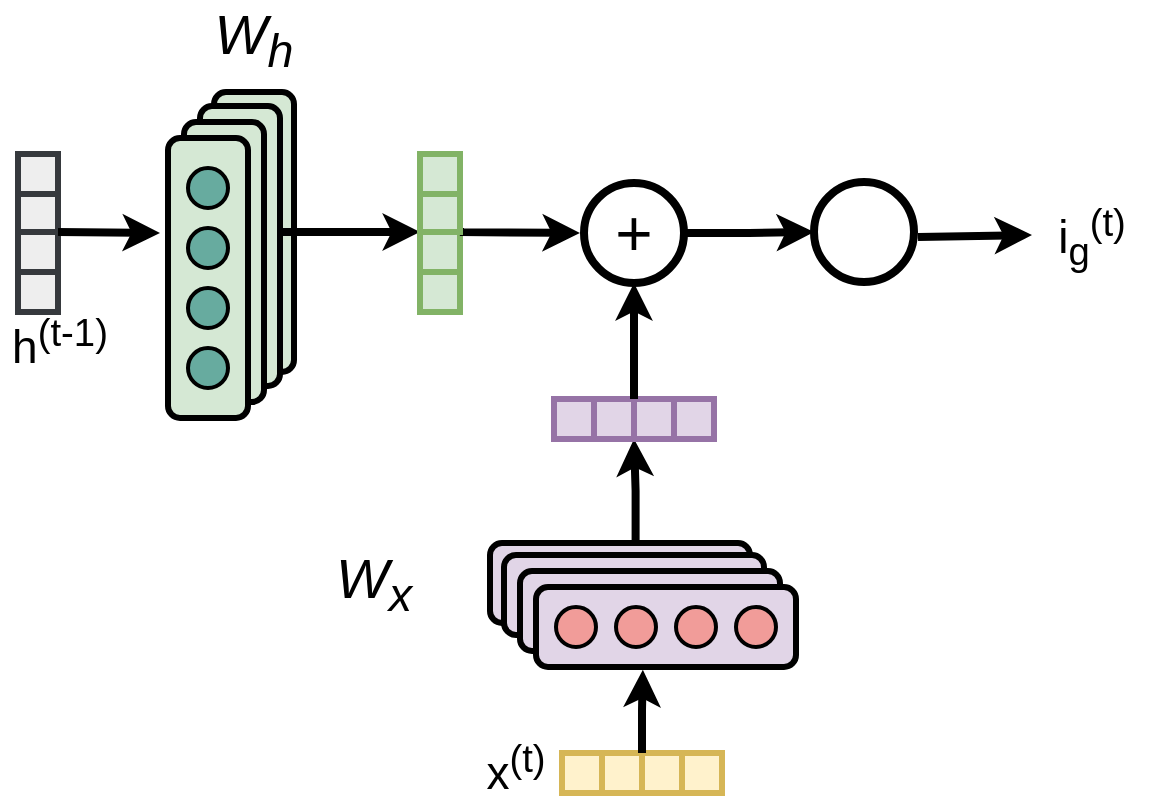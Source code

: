 <mxfile version="24.2.1" type="github">
  <diagram name="Page-1" id="qYGnwQKeW0QVVgXgxwFU">
    <mxGraphModel dx="-71" dy="453" grid="1" gridSize="10" guides="1" tooltips="1" connect="1" arrows="1" fold="1" page="1" pageScale="1" pageWidth="850" pageHeight="1100" math="0" shadow="0">
      <root>
        <mxCell id="0" />
        <mxCell id="1" parent="0" />
        <mxCell id="_G9vp7A2_aAfUCTHlnE7-1" style="edgeStyle=orthogonalEdgeStyle;rounded=0;orthogonalLoop=1;jettySize=auto;html=1;exitX=0.56;exitY=-0.009;exitDx=0;exitDy=0;entryX=0;entryY=1;entryDx=0;entryDy=0;strokeWidth=4;exitPerimeter=0;" edge="1" parent="1" source="_G9vp7A2_aAfUCTHlnE7-2" target="_G9vp7A2_aAfUCTHlnE7-38">
          <mxGeometry relative="1" as="geometry" />
        </mxCell>
        <mxCell id="_G9vp7A2_aAfUCTHlnE7-2" value="" style="rounded=1;whiteSpace=wrap;html=1;fontSize=12;glass=0;strokeWidth=3;shadow=0;fillColor=#e1d5e7;strokeColor=#000000;" vertex="1" parent="1">
          <mxGeometry x="1105" y="276.5" width="130" height="40" as="geometry" />
        </mxCell>
        <mxCell id="_G9vp7A2_aAfUCTHlnE7-3" value="" style="ellipse;whiteSpace=wrap;html=1;aspect=fixed;strokeWidth=2;fillColor=#F19C99;strokeColor=#000000;" vertex="1" parent="1">
          <mxGeometry x="1115" y="286.5" width="20" height="20" as="geometry" />
        </mxCell>
        <mxCell id="_G9vp7A2_aAfUCTHlnE7-4" value="" style="ellipse;whiteSpace=wrap;html=1;aspect=fixed;strokeWidth=2;fillColor=#F19C99;strokeColor=#000000;" vertex="1" parent="1">
          <mxGeometry x="1145" y="286.5" width="20" height="20" as="geometry" />
        </mxCell>
        <mxCell id="_G9vp7A2_aAfUCTHlnE7-5" value="" style="ellipse;whiteSpace=wrap;html=1;aspect=fixed;strokeWidth=2;fillColor=#F19C99;strokeColor=#000000;" vertex="1" parent="1">
          <mxGeometry x="1175" y="286.5" width="20" height="20" as="geometry" />
        </mxCell>
        <mxCell id="_G9vp7A2_aAfUCTHlnE7-6" value="" style="ellipse;whiteSpace=wrap;html=1;aspect=fixed;strokeWidth=2;fillColor=#F19C99;strokeColor=#000000;" vertex="1" parent="1">
          <mxGeometry x="1205" y="286.5" width="20" height="20" as="geometry" />
        </mxCell>
        <mxCell id="_G9vp7A2_aAfUCTHlnE7-8" value="" style="rounded=1;whiteSpace=wrap;html=1;fontSize=12;glass=0;strokeWidth=3;shadow=0;rotation=90;fillColor=#d5e8d4;strokeColor=#000000;" vertex="1" parent="1">
          <mxGeometry x="917" y="101" width="140" height="40" as="geometry" />
        </mxCell>
        <mxCell id="_G9vp7A2_aAfUCTHlnE7-9" value="" style="ellipse;whiteSpace=wrap;html=1;aspect=fixed;strokeWidth=2;fillColor=#67AB9F;strokeColor=#000000;" vertex="1" parent="1">
          <mxGeometry x="977" y="66" width="20" height="20" as="geometry" />
        </mxCell>
        <mxCell id="_G9vp7A2_aAfUCTHlnE7-10" value="" style="ellipse;whiteSpace=wrap;html=1;aspect=fixed;strokeWidth=2;fillColor=#67AB9F;strokeColor=#000000;" vertex="1" parent="1">
          <mxGeometry x="977" y="96" width="20" height="20" as="geometry" />
        </mxCell>
        <mxCell id="_G9vp7A2_aAfUCTHlnE7-11" value="" style="ellipse;whiteSpace=wrap;html=1;aspect=fixed;strokeWidth=2;fillColor=#67AB9F;strokeColor=#000000;" vertex="1" parent="1">
          <mxGeometry x="977" y="126" width="20" height="20" as="geometry" />
        </mxCell>
        <mxCell id="_G9vp7A2_aAfUCTHlnE7-12" value="" style="ellipse;whiteSpace=wrap;html=1;aspect=fixed;strokeWidth=2;fillColor=#67AB9F;strokeColor=#000000;" vertex="1" parent="1">
          <mxGeometry x="977" y="156" width="20" height="20" as="geometry" />
        </mxCell>
        <mxCell id="_G9vp7A2_aAfUCTHlnE7-14" value="x&lt;sup&gt;(t)&lt;/sup&gt;" style="text;html=1;align=center;verticalAlign=middle;whiteSpace=wrap;rounded=0;fontSize=23;strokeWidth=4;" vertex="1" parent="1">
          <mxGeometry x="1088" y="373.5" width="60" height="30" as="geometry" />
        </mxCell>
        <mxCell id="_G9vp7A2_aAfUCTHlnE7-16" value="W&lt;sub&gt;x&lt;/sub&gt;" style="text;html=1;align=center;verticalAlign=middle;whiteSpace=wrap;rounded=0;fontSize=28;fontStyle=2" vertex="1" parent="1">
          <mxGeometry x="1017" y="281.5" width="60" height="30" as="geometry" />
        </mxCell>
        <mxCell id="_G9vp7A2_aAfUCTHlnE7-32" value="" style="rounded=0;whiteSpace=wrap;html=1;strokeWidth=3;fillColor=#fff2cc;strokeColor=#d6b656;" vertex="1" parent="1">
          <mxGeometry x="1141" y="381.5" width="20" height="20" as="geometry" />
        </mxCell>
        <mxCell id="_G9vp7A2_aAfUCTHlnE7-33" value="" style="rounded=0;whiteSpace=wrap;html=1;strokeWidth=3;fillColor=#fff2cc;strokeColor=#d6b656;" vertex="1" parent="1">
          <mxGeometry x="1161" y="381.5" width="20" height="20" as="geometry" />
        </mxCell>
        <mxCell id="_G9vp7A2_aAfUCTHlnE7-34" value="" style="rounded=0;whiteSpace=wrap;html=1;strokeWidth=3;fillColor=#fff2cc;strokeColor=#d6b656;" vertex="1" parent="1">
          <mxGeometry x="1181" y="381.5" width="20" height="20" as="geometry" />
        </mxCell>
        <mxCell id="_G9vp7A2_aAfUCTHlnE7-35" value="" style="rounded=0;whiteSpace=wrap;html=1;strokeWidth=3;fillColor=#fff2cc;strokeColor=#d6b656;" vertex="1" parent="1">
          <mxGeometry x="1201" y="381.5" width="20" height="20" as="geometry" />
        </mxCell>
        <mxCell id="_G9vp7A2_aAfUCTHlnE7-36" value="" style="rounded=0;whiteSpace=wrap;html=1;strokeWidth=3;fillColor=#e1d5e7;strokeColor=#9673a6;" vertex="1" parent="1">
          <mxGeometry x="1137" y="204.5" width="20" height="20" as="geometry" />
        </mxCell>
        <mxCell id="_G9vp7A2_aAfUCTHlnE7-37" value="" style="rounded=0;whiteSpace=wrap;html=1;strokeWidth=3;fillColor=#e1d5e7;strokeColor=#9673a6;" vertex="1" parent="1">
          <mxGeometry x="1157" y="204.5" width="20" height="20" as="geometry" />
        </mxCell>
        <mxCell id="_G9vp7A2_aAfUCTHlnE7-38" value="" style="rounded=0;whiteSpace=wrap;html=1;strokeWidth=3;fillColor=#e1d5e7;strokeColor=#9673a6;" vertex="1" parent="1">
          <mxGeometry x="1177" y="204.5" width="20" height="20" as="geometry" />
        </mxCell>
        <mxCell id="_G9vp7A2_aAfUCTHlnE7-39" value="" style="rounded=0;whiteSpace=wrap;html=1;strokeWidth=3;fillColor=#e1d5e7;strokeColor=#9673a6;" vertex="1" parent="1">
          <mxGeometry x="1197" y="204.5" width="20" height="20" as="geometry" />
        </mxCell>
        <mxCell id="_G9vp7A2_aAfUCTHlnE7-41" style="edgeStyle=orthogonalEdgeStyle;rounded=0;orthogonalLoop=1;jettySize=auto;html=1;exitX=1;exitY=0.5;exitDx=0;exitDy=0;entryX=0;entryY=0.5;entryDx=0;entryDy=0;strokeWidth=4;" edge="1" parent="1" source="_G9vp7A2_aAfUCTHlnE7-42" target="_G9vp7A2_aAfUCTHlnE7-45">
          <mxGeometry relative="1" as="geometry" />
        </mxCell>
        <mxCell id="_G9vp7A2_aAfUCTHlnE7-42" value="+" style="ellipse;whiteSpace=wrap;html=1;aspect=fixed;fontSize=32;strokeWidth=4;" vertex="1" parent="1">
          <mxGeometry x="1152" y="96.5" width="50" height="50" as="geometry" />
        </mxCell>
        <mxCell id="_G9vp7A2_aAfUCTHlnE7-43" style="edgeStyle=orthogonalEdgeStyle;rounded=0;orthogonalLoop=1;jettySize=auto;html=1;exitX=1;exitY=0;exitDx=0;exitDy=0;entryX=0.5;entryY=1;entryDx=0;entryDy=0;strokeWidth=4;" edge="1" parent="1" source="_G9vp7A2_aAfUCTHlnE7-37" target="_G9vp7A2_aAfUCTHlnE7-42">
          <mxGeometry relative="1" as="geometry" />
        </mxCell>
        <mxCell id="_G9vp7A2_aAfUCTHlnE7-45" value="" style="ellipse;whiteSpace=wrap;html=1;aspect=fixed;fontSize=32;strokeWidth=4;" vertex="1" parent="1">
          <mxGeometry x="1267" y="96" width="50" height="50" as="geometry" />
        </mxCell>
        <mxCell id="_G9vp7A2_aAfUCTHlnE7-46" value="" style="endArrow=classic;html=1;rounded=0;exitX=1;exitY=0;exitDx=0;exitDy=0;strokeWidth=4;entryX=0;entryY=0.5;entryDx=0;entryDy=0;" edge="1" parent="1" target="_G9vp7A2_aAfUCTHlnE7-47">
          <mxGeometry width="50" height="50" relative="1" as="geometry">
            <mxPoint x="1319" y="123.5" as="sourcePoint" />
            <mxPoint x="1398" y="123.5" as="targetPoint" />
          </mxGeometry>
        </mxCell>
        <mxCell id="_G9vp7A2_aAfUCTHlnE7-47" value="i&lt;sub&gt;g&lt;/sub&gt;&lt;sup&gt;(t)&lt;/sup&gt;" style="text;html=1;align=center;verticalAlign=middle;whiteSpace=wrap;rounded=0;fontSize=23;strokeWidth=4;" vertex="1" parent="1">
          <mxGeometry x="1376" y="107.5" width="60" height="30" as="geometry" />
        </mxCell>
        <mxCell id="_G9vp7A2_aAfUCTHlnE7-50" value="W&lt;sub&gt;h&lt;/sub&gt;" style="text;html=1;align=center;verticalAlign=middle;whiteSpace=wrap;rounded=0;fontSize=28;fontStyle=2" vertex="1" parent="1">
          <mxGeometry x="957" y="10" width="60" height="30" as="geometry" />
        </mxCell>
        <mxCell id="_G9vp7A2_aAfUCTHlnE7-61" value="h&lt;sup&gt;(t-1)&lt;/sup&gt;" style="text;html=1;align=center;verticalAlign=middle;whiteSpace=wrap;rounded=0;fontSize=23;strokeWidth=4;" vertex="1" parent="1">
          <mxGeometry x="860" y="161" width="60" height="30" as="geometry" />
        </mxCell>
        <mxCell id="_G9vp7A2_aAfUCTHlnE7-62" value="" style="rounded=0;whiteSpace=wrap;html=1;strokeWidth=3;fillColor=#eeeeee;strokeColor=#36393d;" vertex="1" parent="1">
          <mxGeometry x="869" y="141" width="20" height="20" as="geometry" />
        </mxCell>
        <mxCell id="_G9vp7A2_aAfUCTHlnE7-63" value="" style="rounded=0;whiteSpace=wrap;html=1;strokeWidth=3;fillColor=#eeeeee;strokeColor=#36393d;" vertex="1" parent="1">
          <mxGeometry x="869" y="121" width="20" height="20" as="geometry" />
        </mxCell>
        <mxCell id="_G9vp7A2_aAfUCTHlnE7-64" value="" style="rounded=0;whiteSpace=wrap;html=1;strokeWidth=3;fillColor=#eeeeee;strokeColor=#36393d;" vertex="1" parent="1">
          <mxGeometry x="869" y="101" width="20" height="20" as="geometry" />
        </mxCell>
        <mxCell id="_G9vp7A2_aAfUCTHlnE7-65" value="" style="rounded=0;whiteSpace=wrap;html=1;strokeWidth=3;fillColor=#eeeeee;strokeColor=#36393d;" vertex="1" parent="1">
          <mxGeometry x="869" y="82" width="20" height="20" as="geometry" />
        </mxCell>
        <mxCell id="_G9vp7A2_aAfUCTHlnE7-66" style="edgeStyle=orthogonalEdgeStyle;rounded=0;orthogonalLoop=1;jettySize=auto;html=1;exitX=0.403;exitY=0.054;exitDx=0;exitDy=0;entryX=0;entryY=1;entryDx=0;entryDy=0;strokeWidth=4;exitPerimeter=0;" edge="1" parent="1" target="_G9vp7A2_aAfUCTHlnE7-70" source="_G9vp7A2_aAfUCTHlnE7-92">
          <mxGeometry relative="1" as="geometry">
            <Array as="points">
              <mxPoint x="990" y="121" />
            </Array>
            <mxPoint x="1007" y="121.5" as="sourcePoint" />
          </mxGeometry>
        </mxCell>
        <mxCell id="_G9vp7A2_aAfUCTHlnE7-67" value="" style="rounded=0;whiteSpace=wrap;html=1;strokeWidth=3;fillColor=#d5e8d4;strokeColor=#82b366;" vertex="1" parent="1">
          <mxGeometry x="1070" y="141" width="20" height="20" as="geometry" />
        </mxCell>
        <mxCell id="_G9vp7A2_aAfUCTHlnE7-68" value="" style="rounded=0;whiteSpace=wrap;html=1;strokeWidth=3;fillColor=#d5e8d4;strokeColor=#82b366;" vertex="1" parent="1">
          <mxGeometry x="1070" y="121" width="20" height="20" as="geometry" />
        </mxCell>
        <mxCell id="_G9vp7A2_aAfUCTHlnE7-69" style="edgeStyle=orthogonalEdgeStyle;rounded=0;orthogonalLoop=1;jettySize=auto;html=1;exitX=1;exitY=1;exitDx=0;exitDy=0;strokeWidth=4;" edge="1" parent="1">
          <mxGeometry relative="1" as="geometry">
            <Array as="points">
              <mxPoint x="1089.97" y="121" />
              <mxPoint x="1089.97" y="121" />
            </Array>
            <mxPoint x="1149.97" y="121.5" as="targetPoint" />
            <mxPoint x="1091.97" y="121" as="sourcePoint" />
          </mxGeometry>
        </mxCell>
        <mxCell id="_G9vp7A2_aAfUCTHlnE7-70" value="" style="rounded=0;whiteSpace=wrap;html=1;strokeWidth=3;fillColor=#d5e8d4;strokeColor=#82b366;" vertex="1" parent="1">
          <mxGeometry x="1070" y="101" width="20" height="20" as="geometry" />
        </mxCell>
        <mxCell id="_G9vp7A2_aAfUCTHlnE7-71" value="" style="rounded=0;whiteSpace=wrap;html=1;strokeWidth=3;fillColor=#d5e8d4;strokeColor=#82b366;" vertex="1" parent="1">
          <mxGeometry x="1070" y="82" width="20" height="20" as="geometry" />
        </mxCell>
        <mxCell id="_G9vp7A2_aAfUCTHlnE7-87" value="" style="rounded=1;whiteSpace=wrap;html=1;fontSize=12;glass=0;strokeWidth=3;shadow=0;rotation=90;fillColor=#d5e8d4;strokeColor=#000000;" vertex="1" parent="1">
          <mxGeometry x="910" y="108" width="140" height="40" as="geometry" />
        </mxCell>
        <mxCell id="_G9vp7A2_aAfUCTHlnE7-88" value="" style="ellipse;whiteSpace=wrap;html=1;aspect=fixed;strokeWidth=2;fillColor=#67AB9F;strokeColor=#000000;" vertex="1" parent="1">
          <mxGeometry x="970" y="73" width="20" height="20" as="geometry" />
        </mxCell>
        <mxCell id="_G9vp7A2_aAfUCTHlnE7-89" value="" style="ellipse;whiteSpace=wrap;html=1;aspect=fixed;strokeWidth=2;fillColor=#67AB9F;strokeColor=#000000;" vertex="1" parent="1">
          <mxGeometry x="970" y="103" width="20" height="20" as="geometry" />
        </mxCell>
        <mxCell id="_G9vp7A2_aAfUCTHlnE7-90" value="" style="ellipse;whiteSpace=wrap;html=1;aspect=fixed;strokeWidth=2;fillColor=#67AB9F;strokeColor=#000000;" vertex="1" parent="1">
          <mxGeometry x="970" y="133" width="20" height="20" as="geometry" />
        </mxCell>
        <mxCell id="_G9vp7A2_aAfUCTHlnE7-91" value="" style="ellipse;whiteSpace=wrap;html=1;aspect=fixed;strokeWidth=2;fillColor=#67AB9F;strokeColor=#000000;" vertex="1" parent="1">
          <mxGeometry x="970" y="163" width="20" height="20" as="geometry" />
        </mxCell>
        <mxCell id="_G9vp7A2_aAfUCTHlnE7-92" value="" style="rounded=1;whiteSpace=wrap;html=1;fontSize=12;glass=0;strokeWidth=3;shadow=0;rotation=90;fillColor=#d5e8d4;strokeColor=#000000;" vertex="1" parent="1">
          <mxGeometry x="902" y="116" width="140" height="40" as="geometry" />
        </mxCell>
        <mxCell id="_G9vp7A2_aAfUCTHlnE7-93" value="" style="ellipse;whiteSpace=wrap;html=1;aspect=fixed;strokeWidth=2;fillColor=#67AB9F;strokeColor=#000000;" vertex="1" parent="1">
          <mxGeometry x="962" y="81" width="20" height="20" as="geometry" />
        </mxCell>
        <mxCell id="_G9vp7A2_aAfUCTHlnE7-94" value="" style="ellipse;whiteSpace=wrap;html=1;aspect=fixed;strokeWidth=2;fillColor=#67AB9F;strokeColor=#000000;" vertex="1" parent="1">
          <mxGeometry x="962" y="111" width="20" height="20" as="geometry" />
        </mxCell>
        <mxCell id="_G9vp7A2_aAfUCTHlnE7-95" value="" style="ellipse;whiteSpace=wrap;html=1;aspect=fixed;strokeWidth=2;fillColor=#67AB9F;strokeColor=#000000;" vertex="1" parent="1">
          <mxGeometry x="962" y="141" width="20" height="20" as="geometry" />
        </mxCell>
        <mxCell id="_G9vp7A2_aAfUCTHlnE7-96" value="" style="ellipse;whiteSpace=wrap;html=1;aspect=fixed;strokeWidth=2;fillColor=#67AB9F;strokeColor=#000000;" vertex="1" parent="1">
          <mxGeometry x="962" y="171" width="20" height="20" as="geometry" />
        </mxCell>
        <mxCell id="_G9vp7A2_aAfUCTHlnE7-97" value="" style="rounded=1;whiteSpace=wrap;html=1;fontSize=12;glass=0;strokeWidth=3;shadow=0;rotation=90;fillColor=#d5e8d4;strokeColor=#000000;" vertex="1" parent="1">
          <mxGeometry x="894" y="124" width="140" height="40" as="geometry" />
        </mxCell>
        <mxCell id="_G9vp7A2_aAfUCTHlnE7-98" value="" style="ellipse;whiteSpace=wrap;html=1;aspect=fixed;strokeWidth=2;fillColor=#67AB9F;strokeColor=#000000;" vertex="1" parent="1">
          <mxGeometry x="954" y="89" width="20" height="20" as="geometry" />
        </mxCell>
        <mxCell id="_G9vp7A2_aAfUCTHlnE7-99" value="" style="ellipse;whiteSpace=wrap;html=1;aspect=fixed;strokeWidth=2;fillColor=#67AB9F;strokeColor=#000000;" vertex="1" parent="1">
          <mxGeometry x="954" y="119" width="20" height="20" as="geometry" />
        </mxCell>
        <mxCell id="_G9vp7A2_aAfUCTHlnE7-100" value="" style="ellipse;whiteSpace=wrap;html=1;aspect=fixed;strokeWidth=2;fillColor=#67AB9F;strokeColor=#000000;" vertex="1" parent="1">
          <mxGeometry x="954" y="149" width="20" height="20" as="geometry" />
        </mxCell>
        <mxCell id="_G9vp7A2_aAfUCTHlnE7-101" value="" style="ellipse;whiteSpace=wrap;html=1;aspect=fixed;strokeWidth=2;fillColor=#67AB9F;strokeColor=#000000;" vertex="1" parent="1">
          <mxGeometry x="954" y="179" width="20" height="20" as="geometry" />
        </mxCell>
        <mxCell id="_G9vp7A2_aAfUCTHlnE7-107" value="" style="endArrow=classic;html=1;rounded=0;exitX=1;exitY=1;exitDx=0;exitDy=0;strokeWidth=4;" edge="1" parent="1" source="_G9vp7A2_aAfUCTHlnE7-64">
          <mxGeometry width="50" height="50" relative="1" as="geometry">
            <mxPoint x="1190" y="245.5" as="sourcePoint" />
            <mxPoint x="940" y="121.5" as="targetPoint" />
          </mxGeometry>
        </mxCell>
        <mxCell id="_G9vp7A2_aAfUCTHlnE7-108" value="" style="rounded=1;whiteSpace=wrap;html=1;fontSize=12;glass=0;strokeWidth=3;shadow=0;fillColor=#e1d5e7;strokeColor=#000000;" vertex="1" parent="1">
          <mxGeometry x="1112" y="282.5" width="130" height="40" as="geometry" />
        </mxCell>
        <mxCell id="_G9vp7A2_aAfUCTHlnE7-109" value="" style="ellipse;whiteSpace=wrap;html=1;aspect=fixed;strokeWidth=2;fillColor=#F19C99;strokeColor=#000000;" vertex="1" parent="1">
          <mxGeometry x="1122" y="292.5" width="20" height="20" as="geometry" />
        </mxCell>
        <mxCell id="_G9vp7A2_aAfUCTHlnE7-110" value="" style="ellipse;whiteSpace=wrap;html=1;aspect=fixed;strokeWidth=2;fillColor=#F19C99;strokeColor=#000000;" vertex="1" parent="1">
          <mxGeometry x="1152" y="292.5" width="20" height="20" as="geometry" />
        </mxCell>
        <mxCell id="_G9vp7A2_aAfUCTHlnE7-111" value="" style="ellipse;whiteSpace=wrap;html=1;aspect=fixed;strokeWidth=2;fillColor=#F19C99;strokeColor=#000000;" vertex="1" parent="1">
          <mxGeometry x="1182" y="292.5" width="20" height="20" as="geometry" />
        </mxCell>
        <mxCell id="_G9vp7A2_aAfUCTHlnE7-112" value="" style="ellipse;whiteSpace=wrap;html=1;aspect=fixed;strokeWidth=2;fillColor=#F19C99;strokeColor=#000000;" vertex="1" parent="1">
          <mxGeometry x="1212" y="292.5" width="20" height="20" as="geometry" />
        </mxCell>
        <mxCell id="_G9vp7A2_aAfUCTHlnE7-113" value="" style="rounded=1;whiteSpace=wrap;html=1;fontSize=12;glass=0;strokeWidth=3;shadow=0;fillColor=#e1d5e7;strokeColor=#000000;" vertex="1" parent="1">
          <mxGeometry x="1120" y="290.5" width="130" height="40" as="geometry" />
        </mxCell>
        <mxCell id="_G9vp7A2_aAfUCTHlnE7-114" value="" style="ellipse;whiteSpace=wrap;html=1;aspect=fixed;strokeWidth=2;fillColor=#F19C99;strokeColor=#000000;" vertex="1" parent="1">
          <mxGeometry x="1128" y="298.5" width="20" height="20" as="geometry" />
        </mxCell>
        <mxCell id="_G9vp7A2_aAfUCTHlnE7-115" value="" style="ellipse;whiteSpace=wrap;html=1;aspect=fixed;strokeWidth=2;fillColor=#F19C99;strokeColor=#000000;" vertex="1" parent="1">
          <mxGeometry x="1158" y="298.5" width="20" height="20" as="geometry" />
        </mxCell>
        <mxCell id="_G9vp7A2_aAfUCTHlnE7-116" value="" style="ellipse;whiteSpace=wrap;html=1;aspect=fixed;strokeWidth=2;fillColor=#F19C99;strokeColor=#000000;" vertex="1" parent="1">
          <mxGeometry x="1188" y="298.5" width="20" height="20" as="geometry" />
        </mxCell>
        <mxCell id="_G9vp7A2_aAfUCTHlnE7-117" value="" style="ellipse;whiteSpace=wrap;html=1;aspect=fixed;strokeWidth=2;fillColor=#F19C99;strokeColor=#000000;" vertex="1" parent="1">
          <mxGeometry x="1218" y="298.5" width="20" height="20" as="geometry" />
        </mxCell>
        <mxCell id="_G9vp7A2_aAfUCTHlnE7-118" value="" style="rounded=1;whiteSpace=wrap;html=1;fontSize=12;glass=0;strokeWidth=3;shadow=0;fillColor=#e1d5e7;strokeColor=#000000;" vertex="1" parent="1">
          <mxGeometry x="1128" y="298.5" width="130" height="40" as="geometry" />
        </mxCell>
        <mxCell id="_G9vp7A2_aAfUCTHlnE7-119" value="" style="ellipse;whiteSpace=wrap;html=1;aspect=fixed;strokeWidth=2;fillColor=#F19C99;strokeColor=#000000;" vertex="1" parent="1">
          <mxGeometry x="1138" y="308.5" width="20" height="20" as="geometry" />
        </mxCell>
        <mxCell id="_G9vp7A2_aAfUCTHlnE7-120" value="" style="ellipse;whiteSpace=wrap;html=1;aspect=fixed;strokeWidth=2;fillColor=#F19C99;strokeColor=#000000;" vertex="1" parent="1">
          <mxGeometry x="1168" y="308.5" width="20" height="20" as="geometry" />
        </mxCell>
        <mxCell id="_G9vp7A2_aAfUCTHlnE7-121" value="" style="ellipse;whiteSpace=wrap;html=1;aspect=fixed;strokeWidth=2;fillColor=#F19C99;strokeColor=#000000;" vertex="1" parent="1">
          <mxGeometry x="1198" y="308.5" width="20" height="20" as="geometry" />
        </mxCell>
        <mxCell id="_G9vp7A2_aAfUCTHlnE7-122" value="" style="ellipse;whiteSpace=wrap;html=1;aspect=fixed;strokeWidth=2;fillColor=#F19C99;strokeColor=#000000;" vertex="1" parent="1">
          <mxGeometry x="1228" y="308.5" width="20" height="20" as="geometry" />
        </mxCell>
        <mxCell id="_G9vp7A2_aAfUCTHlnE7-124" style="edgeStyle=orthogonalEdgeStyle;rounded=0;orthogonalLoop=1;jettySize=auto;html=1;exitX=0;exitY=0;exitDx=0;exitDy=0;entryX=0.411;entryY=1.034;entryDx=0;entryDy=0;entryPerimeter=0;strokeWidth=4;" edge="1" parent="1" source="_G9vp7A2_aAfUCTHlnE7-34" target="_G9vp7A2_aAfUCTHlnE7-118">
          <mxGeometry relative="1" as="geometry" />
        </mxCell>
      </root>
    </mxGraphModel>
  </diagram>
</mxfile>
